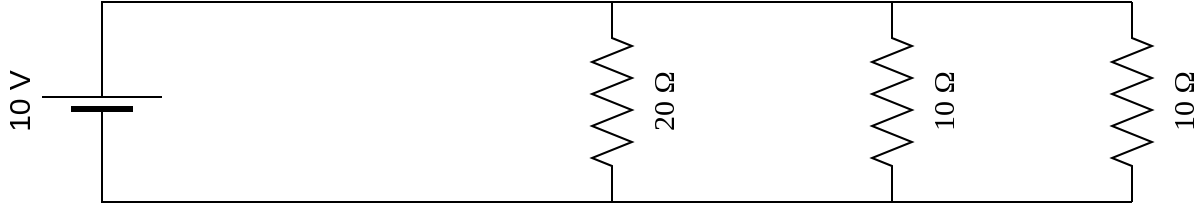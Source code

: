<mxfile version="22.1.11" type="github">
  <diagram name="Page-1" id="VNn1swfYI_QXbdavYWTd">
    <mxGraphModel dx="1434" dy="709" grid="1" gridSize="10" guides="1" tooltips="1" connect="1" arrows="1" fold="1" page="1" pageScale="1" pageWidth="827" pageHeight="1169" math="0" shadow="0">
      <root>
        <mxCell id="0" />
        <mxCell id="1" parent="0" />
        <mxCell id="nNko3CkUsKmX6JT-7WrR-1" value="10 V" style="verticalLabelPosition=top;shadow=0;dashed=0;align=center;fillColor=strokeColor;html=1;verticalAlign=bottom;strokeWidth=1;shape=mxgraph.electrical.miscellaneous.monocell_battery;rotation=-90;rounded=0;fontSize=15;labelPosition=center;" vertex="1" parent="1">
          <mxGeometry x="119" y="100" width="50" height="60" as="geometry" />
        </mxCell>
        <mxCell id="nNko3CkUsKmX6JT-7WrR-2" value="10 Ω" style="pointerEvents=1;verticalLabelPosition=bottom;shadow=0;dashed=0;align=center;html=1;verticalAlign=top;shape=mxgraph.electrical.resistors.resistor_2;rotation=-90;rounded=0;fontSize=15;fontFamily=Verdana;" vertex="1" parent="1">
          <mxGeometry x="489" y="120" width="100" height="20" as="geometry" />
        </mxCell>
        <mxCell id="nNko3CkUsKmX6JT-7WrR-3" value="10 Ω" style="pointerEvents=1;verticalLabelPosition=bottom;shadow=0;dashed=0;align=center;html=1;verticalAlign=top;shape=mxgraph.electrical.resistors.resistor_2;rotation=-90;rounded=0;horizontal=1;fontStyle=0;fontSize=15;labelBackgroundColor=none;labelBorderColor=none;fontFamily=Verdana;" vertex="1" parent="1">
          <mxGeometry x="609" y="120" width="100" height="20" as="geometry" />
        </mxCell>
        <mxCell id="nNko3CkUsKmX6JT-7WrR-4" value="20 Ω" style="pointerEvents=1;verticalLabelPosition=bottom;shadow=0;dashed=0;align=center;html=1;verticalAlign=top;shape=mxgraph.electrical.resistors.resistor_2;rotation=-90;rounded=0;fontFamily=Verdana;fontSize=15;" vertex="1" parent="1">
          <mxGeometry x="349" y="120" width="100" height="20" as="geometry" />
        </mxCell>
        <mxCell id="nNko3CkUsKmX6JT-7WrR-43" style="edgeStyle=none;shape=connector;rounded=0;orthogonalLoop=1;jettySize=auto;html=1;exitX=1;exitY=0.5;exitDx=0;exitDy=0;exitPerimeter=0;entryX=1;entryY=0.5;entryDx=0;entryDy=0;entryPerimeter=0;labelBackgroundColor=default;strokeColor=default;align=center;verticalAlign=middle;fontFamily=Helvetica;fontSize=11;fontColor=default;endArrow=none;endFill=0;shadow=0;" edge="1" parent="1" source="nNko3CkUsKmX6JT-7WrR-1" target="nNko3CkUsKmX6JT-7WrR-4">
          <mxGeometry relative="1" as="geometry">
            <Array as="points">
              <mxPoint x="144" y="80" />
            </Array>
          </mxGeometry>
        </mxCell>
        <mxCell id="nNko3CkUsKmX6JT-7WrR-44" style="edgeStyle=none;shape=connector;rounded=0;orthogonalLoop=1;jettySize=auto;html=1;exitX=1;exitY=0.5;exitDx=0;exitDy=0;exitPerimeter=0;entryX=1;entryY=0.5;entryDx=0;entryDy=0;entryPerimeter=0;labelBackgroundColor=default;strokeColor=default;align=center;verticalAlign=middle;fontFamily=Helvetica;fontSize=11;fontColor=default;endArrow=none;endFill=0;shadow=0;" edge="1" parent="1" source="nNko3CkUsKmX6JT-7WrR-4" target="nNko3CkUsKmX6JT-7WrR-3">
          <mxGeometry relative="1" as="geometry" />
        </mxCell>
        <mxCell id="nNko3CkUsKmX6JT-7WrR-45" style="edgeStyle=none;shape=connector;rounded=0;orthogonalLoop=1;jettySize=auto;html=1;exitX=0;exitY=0.5;exitDx=0;exitDy=0;exitPerimeter=0;entryX=0;entryY=0.5;entryDx=0;entryDy=0;entryPerimeter=0;labelBackgroundColor=default;strokeColor=default;align=center;verticalAlign=middle;fontFamily=Helvetica;fontSize=11;fontColor=default;endArrow=none;endFill=0;shadow=0;" edge="1" parent="1" source="nNko3CkUsKmX6JT-7WrR-1" target="nNko3CkUsKmX6JT-7WrR-4">
          <mxGeometry relative="1" as="geometry">
            <Array as="points">
              <mxPoint x="144" y="180" />
            </Array>
          </mxGeometry>
        </mxCell>
        <mxCell id="nNko3CkUsKmX6JT-7WrR-46" style="edgeStyle=none;shape=connector;rounded=0;orthogonalLoop=1;jettySize=auto;html=1;exitX=0;exitY=0.5;exitDx=0;exitDy=0;exitPerimeter=0;entryX=0;entryY=0.5;entryDx=0;entryDy=0;entryPerimeter=0;labelBackgroundColor=default;strokeColor=default;align=center;verticalAlign=middle;fontFamily=Helvetica;fontSize=11;fontColor=default;endArrow=none;endFill=0;shadow=0;" edge="1" parent="1" source="nNko3CkUsKmX6JT-7WrR-4" target="nNko3CkUsKmX6JT-7WrR-3">
          <mxGeometry relative="1" as="geometry" />
        </mxCell>
      </root>
    </mxGraphModel>
  </diagram>
</mxfile>
